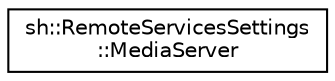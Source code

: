 digraph "Graphical Class Hierarchy"
{
 // LATEX_PDF_SIZE
  edge [fontname="Helvetica",fontsize="10",labelfontname="Helvetica",labelfontsize="10"];
  node [fontname="Helvetica",fontsize="10",shape=record];
  rankdir="LR";
  Node0 [label="sh::RemoteServicesSettings\l::MediaServer",height=0.2,width=0.4,color="black", fillcolor="white", style="filled",URL="$structsh_1_1_remote_services_settings_1_1_media_server.html",tooltip=" "];
}
